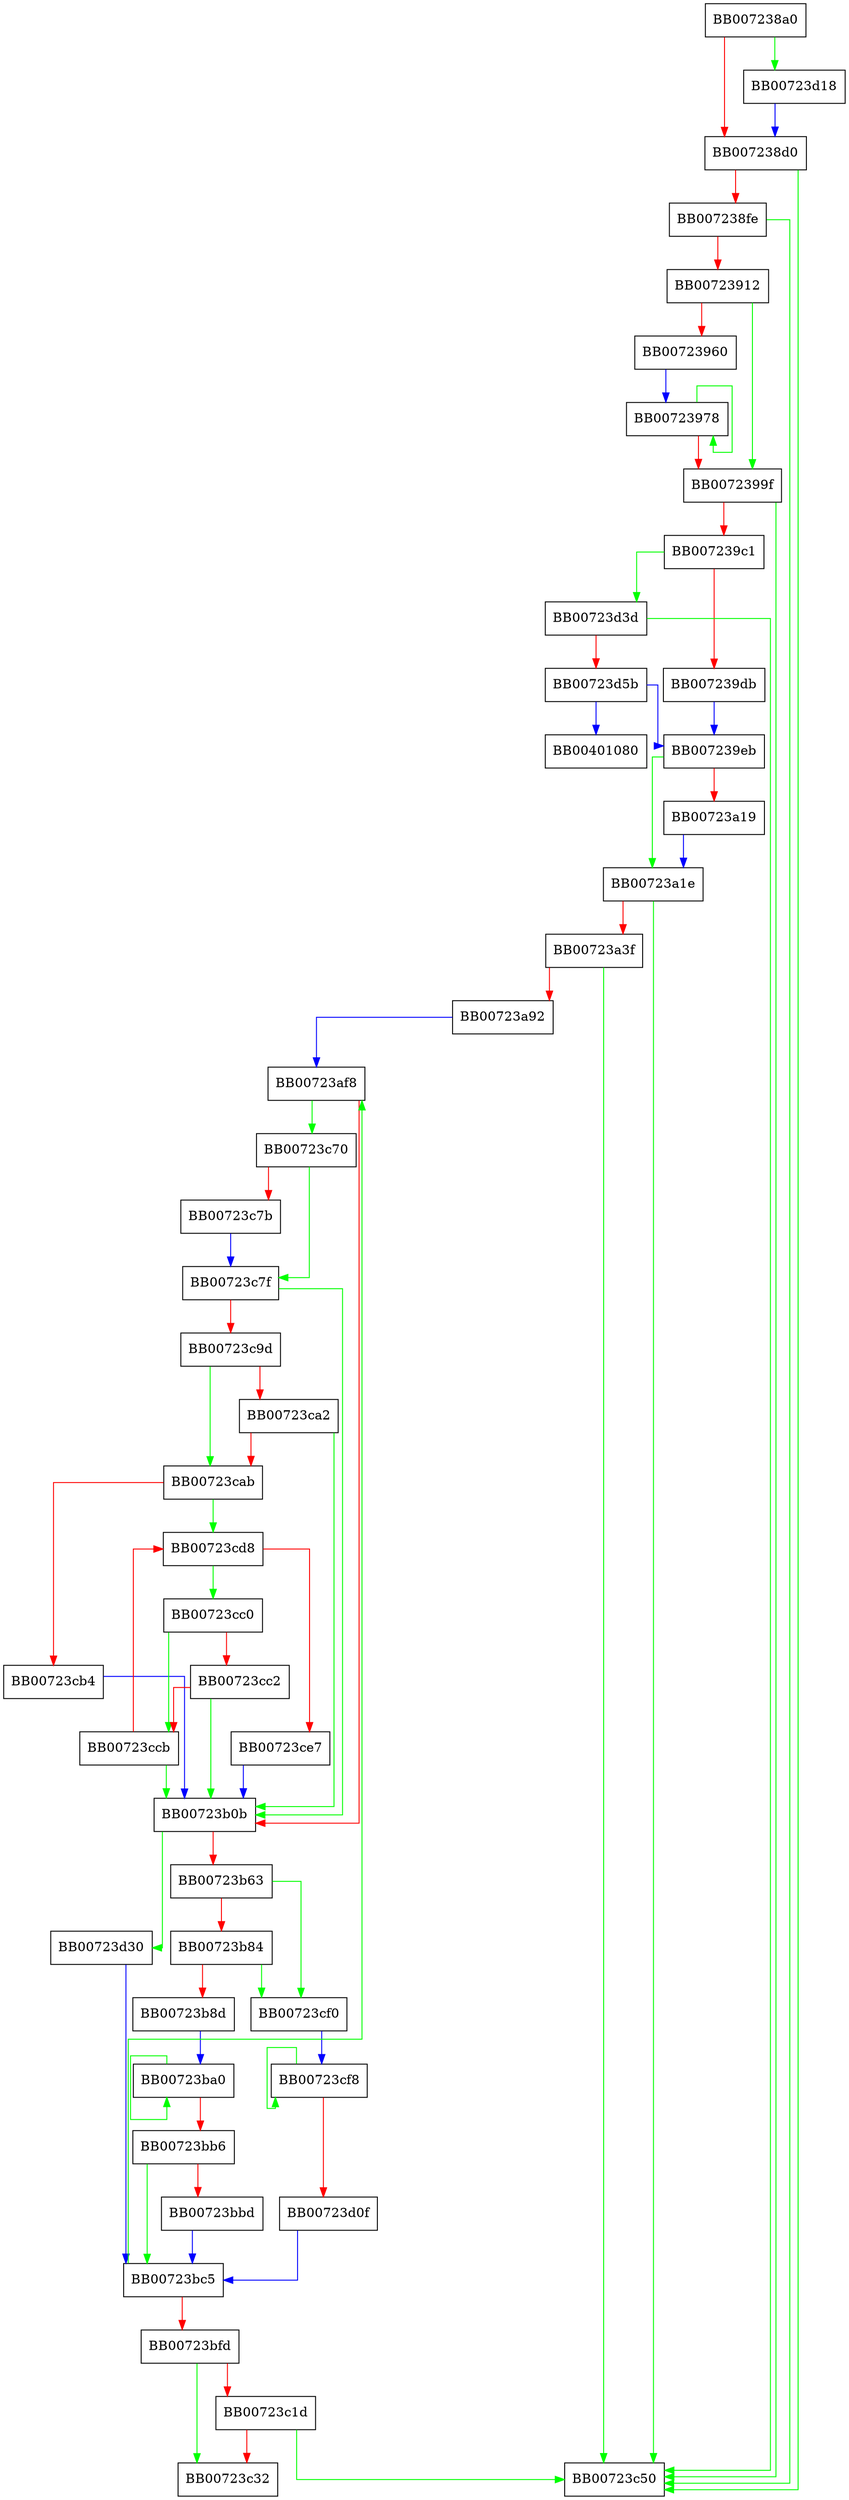 digraph bn_div_fixed_top {
  node [shape="box"];
  graph [splines=ortho];
  BB007238a0 -> BB00723d18 [color="green"];
  BB007238a0 -> BB007238d0 [color="red"];
  BB007238d0 -> BB00723c50 [color="green"];
  BB007238d0 -> BB007238fe [color="red"];
  BB007238fe -> BB00723c50 [color="green"];
  BB007238fe -> BB00723912 [color="red"];
  BB00723912 -> BB0072399f [color="green"];
  BB00723912 -> BB00723960 [color="red"];
  BB00723960 -> BB00723978 [color="blue"];
  BB00723978 -> BB00723978 [color="green"];
  BB00723978 -> BB0072399f [color="red"];
  BB0072399f -> BB00723c50 [color="green"];
  BB0072399f -> BB007239c1 [color="red"];
  BB007239c1 -> BB00723d3d [color="green"];
  BB007239c1 -> BB007239db [color="red"];
  BB007239db -> BB007239eb [color="blue"];
  BB007239eb -> BB00723a1e [color="green"];
  BB007239eb -> BB00723a19 [color="red"];
  BB00723a19 -> BB00723a1e [color="blue"];
  BB00723a1e -> BB00723c50 [color="green"];
  BB00723a1e -> BB00723a3f [color="red"];
  BB00723a3f -> BB00723c50 [color="green"];
  BB00723a3f -> BB00723a92 [color="red"];
  BB00723a92 -> BB00723af8 [color="blue"];
  BB00723af8 -> BB00723c70 [color="green"];
  BB00723af8 -> BB00723b0b [color="red"];
  BB00723b0b -> BB00723d30 [color="green"];
  BB00723b0b -> BB00723b63 [color="red"];
  BB00723b63 -> BB00723cf0 [color="green"];
  BB00723b63 -> BB00723b84 [color="red"];
  BB00723b84 -> BB00723cf0 [color="green"];
  BB00723b84 -> BB00723b8d [color="red"];
  BB00723b8d -> BB00723ba0 [color="blue"];
  BB00723ba0 -> BB00723ba0 [color="green"];
  BB00723ba0 -> BB00723bb6 [color="red"];
  BB00723bb6 -> BB00723bc5 [color="green"];
  BB00723bb6 -> BB00723bbd [color="red"];
  BB00723bbd -> BB00723bc5 [color="blue"];
  BB00723bc5 -> BB00723af8 [color="green"];
  BB00723bc5 -> BB00723bfd [color="red"];
  BB00723bfd -> BB00723c32 [color="green"];
  BB00723bfd -> BB00723c1d [color="red"];
  BB00723c1d -> BB00723c50 [color="green"];
  BB00723c1d -> BB00723c32 [color="red"];
  BB00723c70 -> BB00723c7f [color="green"];
  BB00723c70 -> BB00723c7b [color="red"];
  BB00723c7b -> BB00723c7f [color="blue"];
  BB00723c7f -> BB00723b0b [color="green"];
  BB00723c7f -> BB00723c9d [color="red"];
  BB00723c9d -> BB00723cab [color="green"];
  BB00723c9d -> BB00723ca2 [color="red"];
  BB00723ca2 -> BB00723b0b [color="green"];
  BB00723ca2 -> BB00723cab [color="red"];
  BB00723cab -> BB00723cd8 [color="green"];
  BB00723cab -> BB00723cb4 [color="red"];
  BB00723cb4 -> BB00723b0b [color="blue"];
  BB00723cc0 -> BB00723ccb [color="green"];
  BB00723cc0 -> BB00723cc2 [color="red"];
  BB00723cc2 -> BB00723b0b [color="green"];
  BB00723cc2 -> BB00723ccb [color="red"];
  BB00723ccb -> BB00723b0b [color="green"];
  BB00723ccb -> BB00723cd8 [color="red"];
  BB00723cd8 -> BB00723cc0 [color="green"];
  BB00723cd8 -> BB00723ce7 [color="red"];
  BB00723ce7 -> BB00723b0b [color="blue"];
  BB00723cf0 -> BB00723cf8 [color="blue"];
  BB00723cf8 -> BB00723cf8 [color="green"];
  BB00723cf8 -> BB00723d0f [color="red"];
  BB00723d0f -> BB00723bc5 [color="blue"];
  BB00723d18 -> BB007238d0 [color="blue"];
  BB00723d30 -> BB00723bc5 [color="blue"];
  BB00723d3d -> BB00723c50 [color="green"];
  BB00723d3d -> BB00723d5b [color="red"];
  BB00723d5b -> BB00401080 [color="blue"];
  BB00723d5b -> BB007239eb [color="blue"];
}